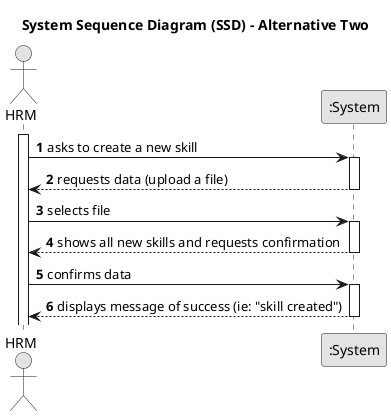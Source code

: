 @startuml
skinparam monochrome true
skinparam packageStyle rectangle
skinparam shadowing false

title System Sequence Diagram (SSD) - Alternative Two

autonumber

actor "HRM" as Employee
participant ":System" as System

activate Employee

    Employee -> System : asks to create a new skill
    activate System

        System --> Employee : requests data (upload a file)
    deactivate System

    Employee -> System : selects file
    activate System

        System --> Employee : shows all new skills and requests confirmation
    deactivate System

    Employee -> System : confirms data
    activate System

        System --> Employee : displays message of success (ie: "skill created")
    deactivate System

@enduml